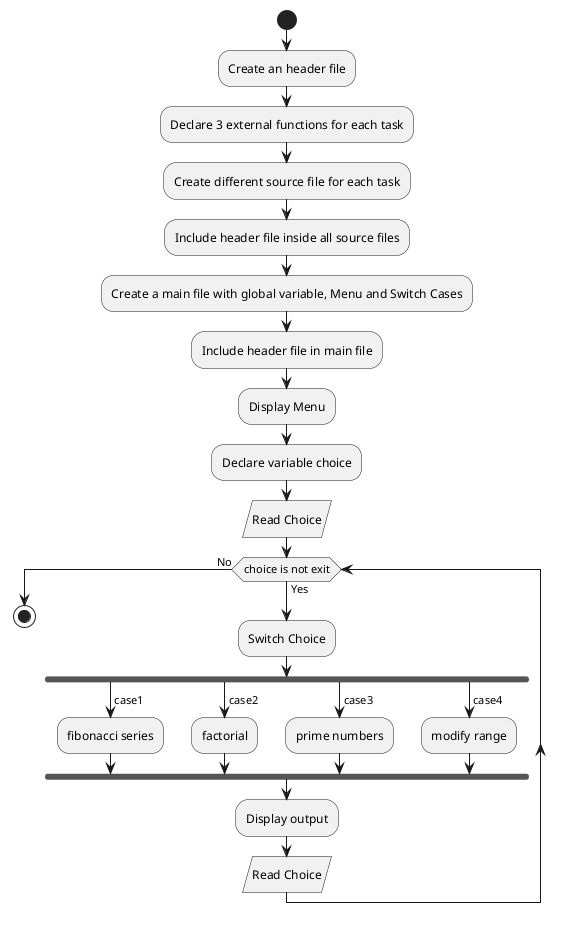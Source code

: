 @startuml

start

:Create an header file;
:Declare 3 external functions for each task;
:Create different source file for each task;
:Include header file inside all source files;
:Create a main file with global variable, Menu and Switch Cases;
:Include header file in main file;
:Display Menu;
:Declare variable choice;
:Read Choice/

while (choice is not exit) is (Yes)

:Switch Choice;

fork

-> case1;
:fibonacci series;

fork again

-> case2;
:factorial;

fork again

-> case3;
:prime numbers;

fork again

-> case4;
:modify range;

end fork

:Display output;
:Read Choice/

end while (No)

stop

@enduml


/'repeat
if (input range = 0) then (yes)
:print 0;
else
endif
if (input range = 1) then (yes)
:print 1;
else (No)
:Next value = Previous value + Current value;
:Print next value;'/
